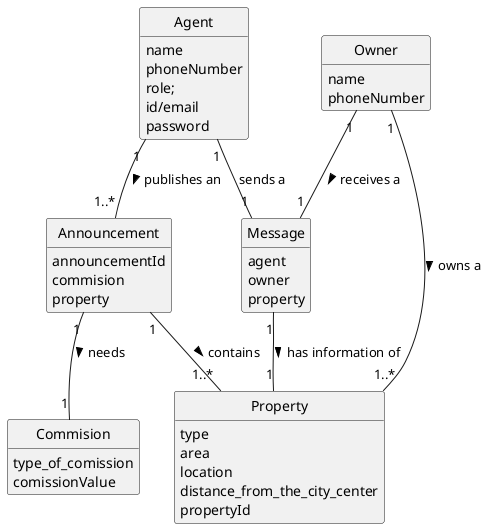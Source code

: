 @startuml
skinparam monochrome true
skinparam packageStyle rectangle
skinparam shadowing false

'left to right direction

skinparam classAttributeIconSize 0

hide circle
hide methods

class Agent {
name
phoneNumber
role;
id/email
password
}
class Owner{
name
phoneNumber


}
class Message{
agent
owner
property

}






class Property {
   type
   area
   location
    distance_from_the_city_center
    propertyId

}

class Announcement {
announcementId
commision
property
  }
 class Commision {
     type_of_comission
     comissionValue
     }

Owner "1" -- "1..*" Property : owns a >
Agent "1" -- "1..*" Announcement : publishes an >
Announcement "1"-- "1..*" Property: contains >
Announcement"1"--"1" Commision : needs >
Owner "1"--"1" Message : receives a >
Agent "1"--"1" Message : sends a
Message "1"--"1" Property : has information of >
@enduml